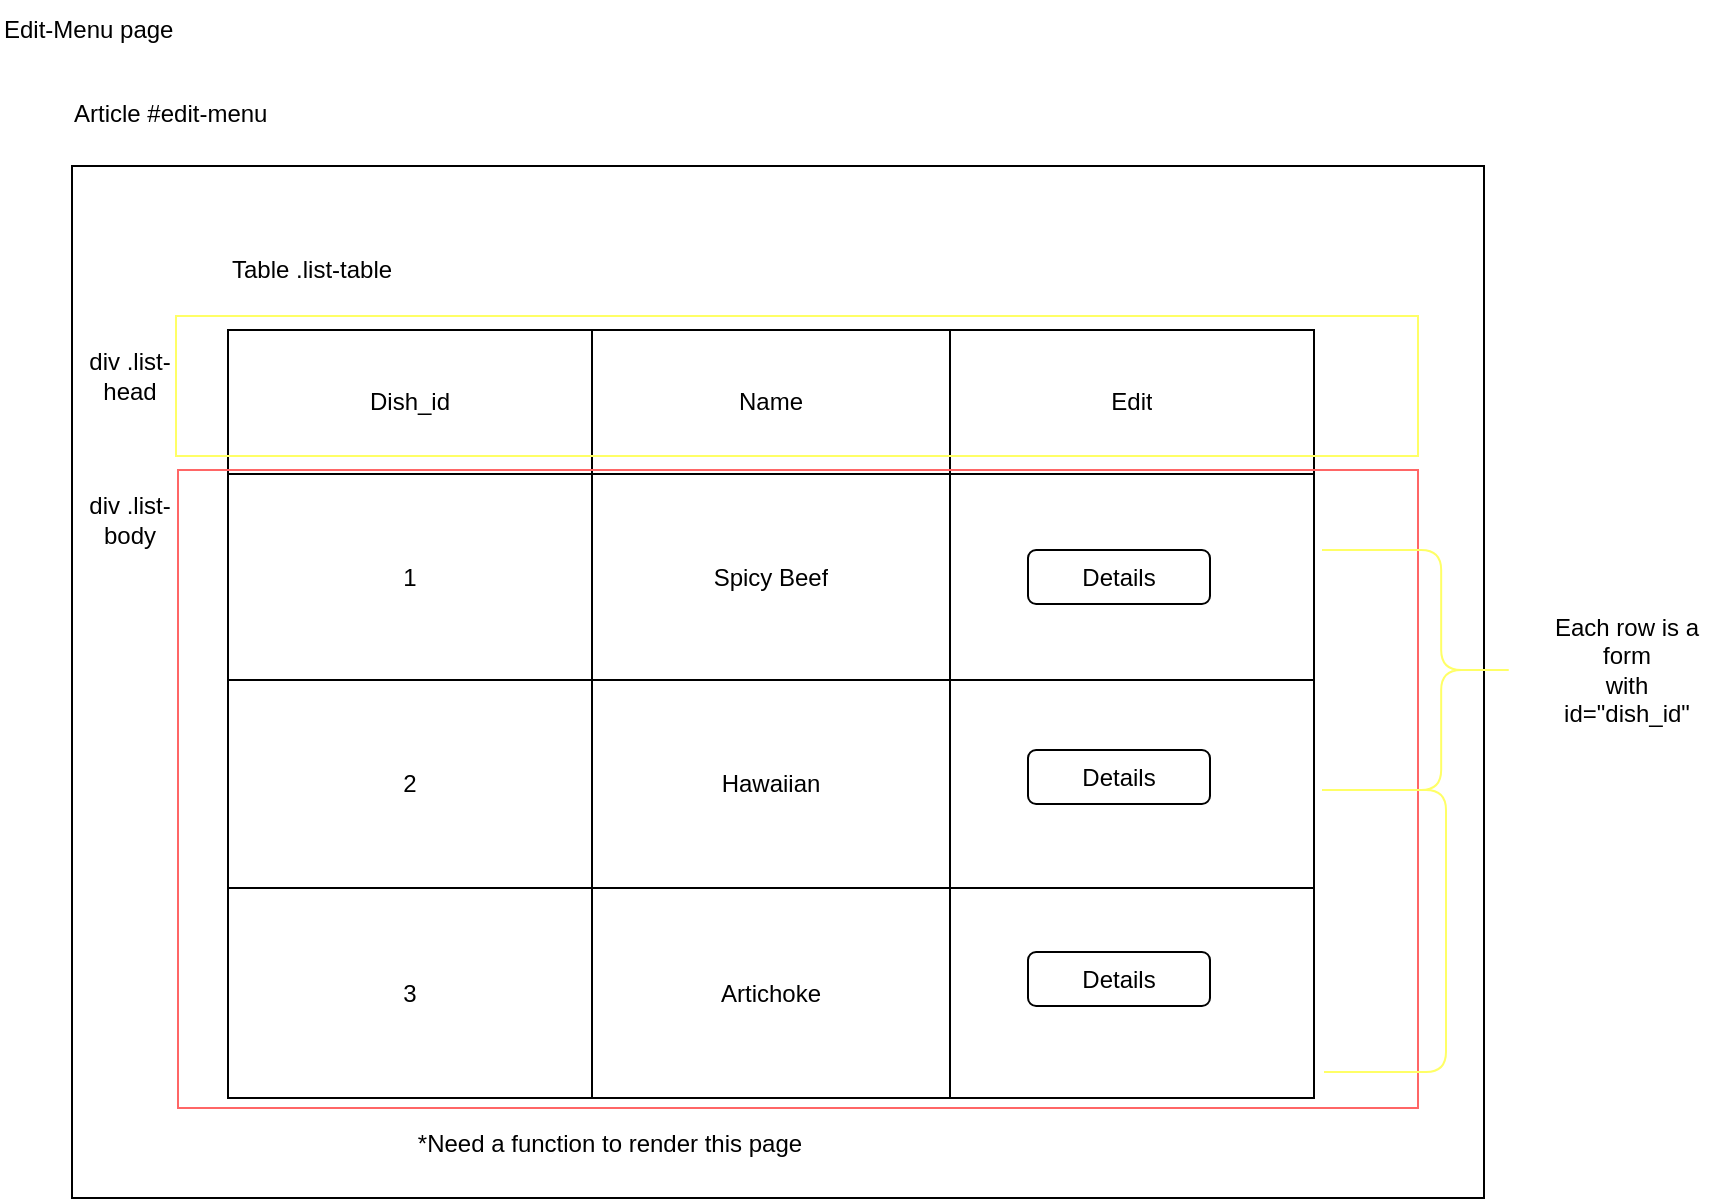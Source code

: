 <mxfile>
    <diagram id="iTVNAwI_1TPwSxaCtNAQ" name="Page-1">
        <mxGraphModel dx="935" dy="799" grid="0" gridSize="10" guides="1" tooltips="1" connect="1" arrows="1" fold="1" page="1" pageScale="1" pageWidth="1100" pageHeight="850" math="0" shadow="0">
            <root>
                <mxCell id="0"/>
                <mxCell id="1" parent="0"/>
                <mxCell id="2" value="" style="rounded=0;whiteSpace=wrap;html=1;" parent="1" vertex="1">
                    <mxGeometry x="72" y="92" width="706" height="516" as="geometry"/>
                </mxCell>
                <mxCell id="3" value="Article #edit-menu" style="text;html=1;strokeColor=none;fillColor=none;align=left;verticalAlign=middle;whiteSpace=wrap;rounded=0;" parent="1" vertex="1">
                    <mxGeometry x="71" y="51" width="186" height="30" as="geometry"/>
                </mxCell>
                <mxCell id="4" value="" style="shape=table;html=1;whiteSpace=wrap;startSize=0;container=1;collapsible=0;childLayout=tableLayout;" parent="1" vertex="1">
                    <mxGeometry x="150" y="174" width="543" height="384" as="geometry"/>
                </mxCell>
                <mxCell id="5" value="" style="shape=partialRectangle;html=1;whiteSpace=wrap;collapsible=0;dropTarget=0;pointerEvents=0;fillColor=none;top=0;left=0;bottom=0;right=0;points=[[0,0.5],[1,0.5]];portConstraint=eastwest;" parent="4" vertex="1">
                    <mxGeometry width="543" height="72" as="geometry"/>
                </mxCell>
                <mxCell id="6" value="Dish_id" style="shape=partialRectangle;html=1;whiteSpace=wrap;connectable=0;fillColor=none;top=0;left=0;bottom=0;right=0;overflow=hidden;pointerEvents=1;" parent="5" vertex="1">
                    <mxGeometry width="182" height="72" as="geometry">
                        <mxRectangle width="182" height="72" as="alternateBounds"/>
                    </mxGeometry>
                </mxCell>
                <mxCell id="7" value="Name" style="shape=partialRectangle;html=1;whiteSpace=wrap;connectable=0;fillColor=none;top=0;left=0;bottom=0;right=0;overflow=hidden;pointerEvents=1;" parent="5" vertex="1">
                    <mxGeometry x="182" width="179" height="72" as="geometry">
                        <mxRectangle width="179" height="72" as="alternateBounds"/>
                    </mxGeometry>
                </mxCell>
                <mxCell id="8" value="Edit" style="shape=partialRectangle;html=1;whiteSpace=wrap;connectable=0;fillColor=none;top=0;left=0;bottom=0;right=0;overflow=hidden;pointerEvents=1;" parent="5" vertex="1">
                    <mxGeometry x="361" width="182" height="72" as="geometry">
                        <mxRectangle width="182" height="72" as="alternateBounds"/>
                    </mxGeometry>
                </mxCell>
                <mxCell id="10" value="" style="shape=partialRectangle;html=1;whiteSpace=wrap;collapsible=0;dropTarget=0;pointerEvents=0;fillColor=none;top=0;left=0;bottom=0;right=0;points=[[0,0.5],[1,0.5]];portConstraint=eastwest;" parent="4" vertex="1">
                    <mxGeometry y="72" width="543" height="103" as="geometry"/>
                </mxCell>
                <mxCell id="11" value="1" style="shape=partialRectangle;html=1;whiteSpace=wrap;connectable=0;fillColor=none;top=0;left=0;bottom=0;right=0;overflow=hidden;pointerEvents=1;" parent="10" vertex="1">
                    <mxGeometry width="182" height="103" as="geometry">
                        <mxRectangle width="182" height="103" as="alternateBounds"/>
                    </mxGeometry>
                </mxCell>
                <mxCell id="12" value="Spicy Beef" style="shape=partialRectangle;html=1;whiteSpace=wrap;connectable=0;fillColor=none;top=0;left=0;bottom=0;right=0;overflow=hidden;pointerEvents=1;" parent="10" vertex="1">
                    <mxGeometry x="182" width="179" height="103" as="geometry">
                        <mxRectangle width="179" height="103" as="alternateBounds"/>
                    </mxGeometry>
                </mxCell>
                <mxCell id="13" style="shape=partialRectangle;html=1;whiteSpace=wrap;connectable=0;fillColor=none;top=0;left=0;bottom=0;right=0;overflow=hidden;pointerEvents=1;" parent="10" vertex="1">
                    <mxGeometry x="361" width="182" height="103" as="geometry">
                        <mxRectangle width="182" height="103" as="alternateBounds"/>
                    </mxGeometry>
                </mxCell>
                <mxCell id="15" value="" style="shape=partialRectangle;html=1;whiteSpace=wrap;collapsible=0;dropTarget=0;pointerEvents=0;fillColor=none;top=0;left=0;bottom=0;right=0;points=[[0,0.5],[1,0.5]];portConstraint=eastwest;" parent="4" vertex="1">
                    <mxGeometry y="175" width="543" height="104" as="geometry"/>
                </mxCell>
                <mxCell id="16" value="2" style="shape=partialRectangle;html=1;whiteSpace=wrap;connectable=0;fillColor=none;top=0;left=0;bottom=0;right=0;overflow=hidden;pointerEvents=1;" parent="15" vertex="1">
                    <mxGeometry width="182" height="104" as="geometry">
                        <mxRectangle width="182" height="104" as="alternateBounds"/>
                    </mxGeometry>
                </mxCell>
                <mxCell id="17" value="Hawaiian" style="shape=partialRectangle;html=1;whiteSpace=wrap;connectable=0;fillColor=none;top=0;left=0;bottom=0;right=0;overflow=hidden;pointerEvents=1;" parent="15" vertex="1">
                    <mxGeometry x="182" width="179" height="104" as="geometry">
                        <mxRectangle width="179" height="104" as="alternateBounds"/>
                    </mxGeometry>
                </mxCell>
                <mxCell id="18" style="shape=partialRectangle;html=1;whiteSpace=wrap;connectable=0;fillColor=none;top=0;left=0;bottom=0;right=0;overflow=hidden;pointerEvents=1;" parent="15" vertex="1">
                    <mxGeometry x="361" width="182" height="104" as="geometry">
                        <mxRectangle width="182" height="104" as="alternateBounds"/>
                    </mxGeometry>
                </mxCell>
                <mxCell id="20" style="shape=partialRectangle;html=1;whiteSpace=wrap;collapsible=0;dropTarget=0;pointerEvents=0;fillColor=none;top=0;left=0;bottom=0;right=0;points=[[0,0.5],[1,0.5]];portConstraint=eastwest;" parent="4" vertex="1">
                    <mxGeometry y="279" width="543" height="105" as="geometry"/>
                </mxCell>
                <mxCell id="21" value="3" style="shape=partialRectangle;html=1;whiteSpace=wrap;connectable=0;fillColor=none;top=0;left=0;bottom=0;right=0;overflow=hidden;pointerEvents=1;" parent="20" vertex="1">
                    <mxGeometry width="182" height="105" as="geometry">
                        <mxRectangle width="182" height="105" as="alternateBounds"/>
                    </mxGeometry>
                </mxCell>
                <mxCell id="22" value="Artichoke" style="shape=partialRectangle;html=1;whiteSpace=wrap;connectable=0;fillColor=none;top=0;left=0;bottom=0;right=0;overflow=hidden;pointerEvents=1;" parent="20" vertex="1">
                    <mxGeometry x="182" width="179" height="105" as="geometry">
                        <mxRectangle width="179" height="105" as="alternateBounds"/>
                    </mxGeometry>
                </mxCell>
                <mxCell id="23" style="shape=partialRectangle;html=1;whiteSpace=wrap;connectable=0;fillColor=none;top=0;left=0;bottom=0;right=0;overflow=hidden;pointerEvents=1;" parent="20" vertex="1">
                    <mxGeometry x="361" width="182" height="105" as="geometry">
                        <mxRectangle width="182" height="105" as="alternateBounds"/>
                    </mxGeometry>
                </mxCell>
                <mxCell id="25" value="Table .list-table" style="text;html=1;strokeColor=none;fillColor=none;align=left;verticalAlign=middle;whiteSpace=wrap;rounded=0;" parent="1" vertex="1">
                    <mxGeometry x="150" y="129" width="141" height="30" as="geometry"/>
                </mxCell>
                <mxCell id="26" value="Details" style="rounded=1;whiteSpace=wrap;html=1;" parent="1" vertex="1">
                    <mxGeometry x="550" y="284" width="91" height="27" as="geometry"/>
                </mxCell>
                <mxCell id="27" value="Details" style="rounded=1;whiteSpace=wrap;html=1;" parent="1" vertex="1">
                    <mxGeometry x="550" y="384" width="91" height="27" as="geometry"/>
                </mxCell>
                <mxCell id="28" value="Details" style="rounded=1;whiteSpace=wrap;html=1;" parent="1" vertex="1">
                    <mxGeometry x="550" y="485" width="91" height="27" as="geometry"/>
                </mxCell>
                <mxCell id="29" value="*Need a function to render this page" style="text;html=1;strokeColor=none;fillColor=none;align=center;verticalAlign=middle;whiteSpace=wrap;rounded=0;" parent="1" vertex="1">
                    <mxGeometry x="150" y="566" width="382" height="30" as="geometry"/>
                </mxCell>
                <mxCell id="30" value="" style="rounded=0;whiteSpace=wrap;html=1;fillColor=none;fontColor=#ffffff;strokeColor=#FF6666;" parent="1" vertex="1">
                    <mxGeometry x="125" y="244" width="620" height="319" as="geometry"/>
                </mxCell>
                <mxCell id="31" value="div .list-body" style="text;html=1;strokeColor=none;fillColor=none;align=center;verticalAlign=middle;whiteSpace=wrap;rounded=0;" parent="1" vertex="1">
                    <mxGeometry x="71" y="254" width="60" height="30" as="geometry"/>
                </mxCell>
                <mxCell id="32" value="" style="rounded=0;whiteSpace=wrap;html=1;strokeColor=#FFFF66;fillColor=none;" parent="1" vertex="1">
                    <mxGeometry x="124" y="167" width="621" height="70" as="geometry"/>
                </mxCell>
                <mxCell id="33" value="div .list-head" style="text;html=1;strokeColor=none;fillColor=none;align=center;verticalAlign=middle;whiteSpace=wrap;rounded=0;" parent="1" vertex="1">
                    <mxGeometry x="71" y="182" width="60" height="30" as="geometry"/>
                </mxCell>
                <mxCell id="34" value="" style="shape=curlyBracket;whiteSpace=wrap;html=1;rounded=1;flipH=1;strokeColor=#FFFF66;fillColor=none;size=0.392;" parent="1" vertex="1">
                    <mxGeometry x="697" y="284" width="98" height="120" as="geometry"/>
                </mxCell>
                <mxCell id="35" value="" style="shape=curlyBracket;whiteSpace=wrap;html=1;rounded=1;flipH=1;strokeColor=#FFFF66;fillColor=none;size=0;" parent="1" vertex="1">
                    <mxGeometry x="698" y="404" width="61" height="141" as="geometry"/>
                </mxCell>
                <mxCell id="36" value="Each row is a form&lt;br&gt;with id=&quot;dish_id&quot;" style="text;html=1;strokeColor=none;fillColor=none;align=center;verticalAlign=middle;whiteSpace=wrap;rounded=0;" parent="1" vertex="1">
                    <mxGeometry x="808" y="297" width="83" height="94" as="geometry"/>
                </mxCell>
                <mxCell id="38" value="Edit-Menu page" style="text;html=1;strokeColor=none;fillColor=none;align=left;verticalAlign=middle;whiteSpace=wrap;rounded=0;" vertex="1" parent="1">
                    <mxGeometry x="36" y="9" width="216" height="30" as="geometry"/>
                </mxCell>
            </root>
        </mxGraphModel>
    </diagram>
</mxfile>
